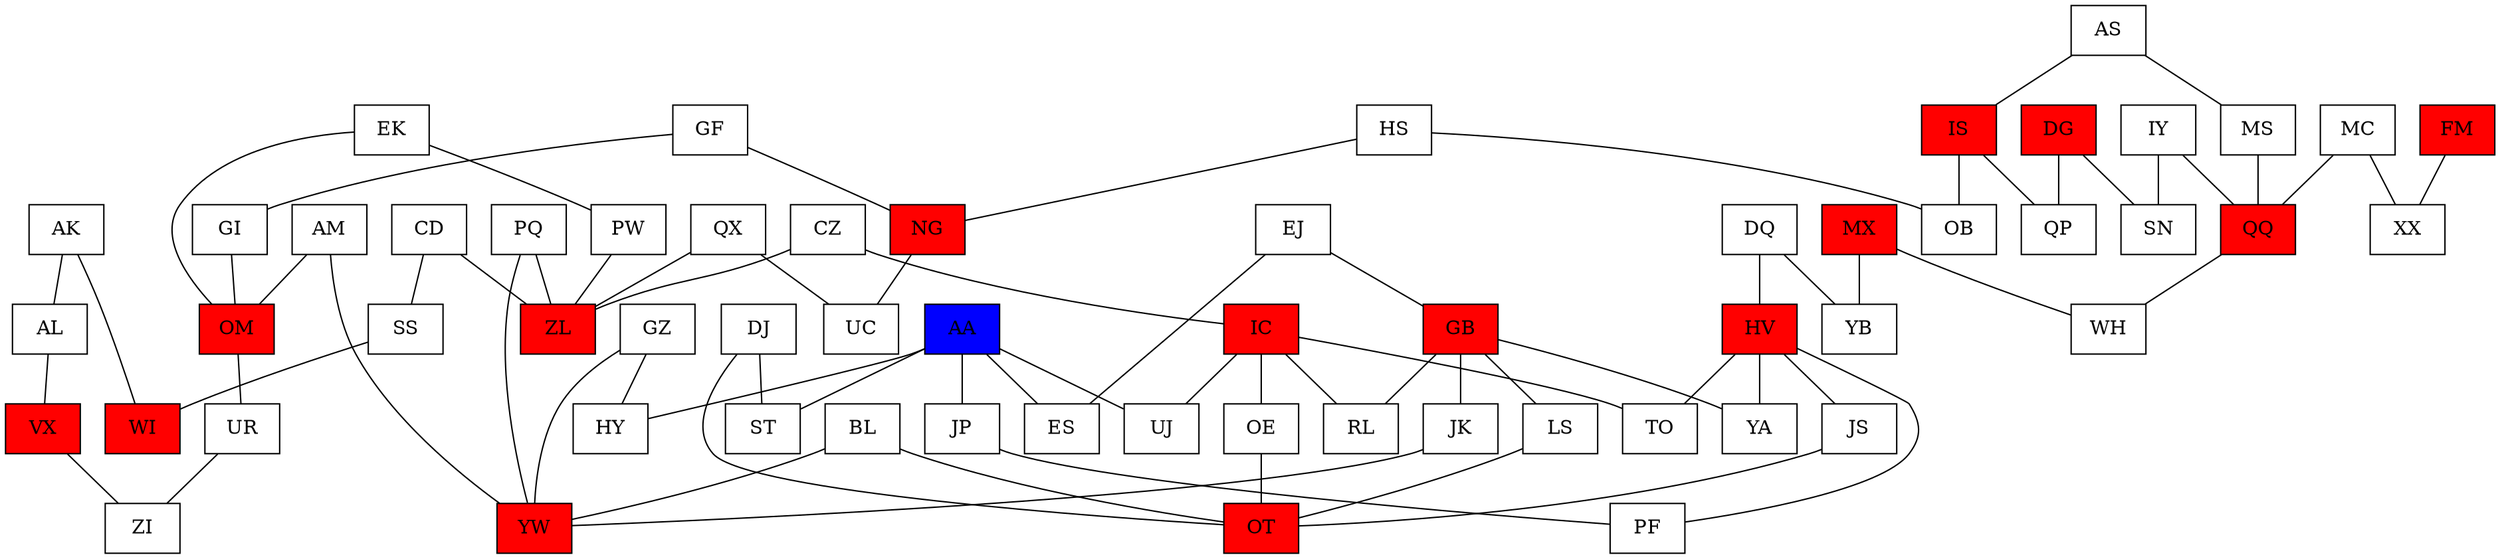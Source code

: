 graph G {
AA [label=AA,shape=box,style=filled,fillcolor=blue]
AK [label=AK,shape=box]
AL [label=AL,shape=box]
AM [label=AM,shape=box]
AS [label=AS,shape=box]
BL [label=BL,shape=box]
CD [label=CD,shape=box]
CZ [label=CZ,shape=box]
DG [label=DG,shape=box,style=filled,fillcolor=red]
DJ [label=DJ,shape=box]
DQ [label=DQ,shape=box]
EJ [label=EJ,shape=box]
EK [label=EK,shape=box]
ES [label=ES,shape=box]
FM [label=FM,shape=box,style=filled,fillcolor=red]
GB [label=GB,shape=box,style=filled,fillcolor=red]
GF [label=GF,shape=box]
GI [label=GI,shape=box]
GZ [label=GZ,shape=box]
HS [label=HS,shape=box]
HV [label=HV,shape=box,style=filled,fillcolor=red]
HY [label=HY,shape=box]
IC [label=IC,shape=box,style=filled,fillcolor=red]
IS [label=IS,shape=box,style=filled,fillcolor=red]
IY [label=IY,shape=box]
JK [label=JK,shape=box]
JP [label=JP,shape=box]
JS [label=JS,shape=box]
LS [label=LS,shape=box]
MC [label=MC,shape=box]
MS [label=MS,shape=box]
MX [label=MX,shape=box,style=filled,fillcolor=red]
NG [label=NG,shape=box,style=filled,fillcolor=red]
OB [label=OB,shape=box]
OE [label=OE,shape=box]
OM [label=OM,shape=box,style=filled,fillcolor=red]
OT [label=OT,shape=box,style=filled,fillcolor=red]
PF [label=PF,shape=box]
PQ [label=PQ,shape=box]
PW [label=PW,shape=box]
QP [label=QP,shape=box]
QQ [label=QQ,shape=box,style=filled,fillcolor=red]
QX [label=QX,shape=box]
RL [label=RL,shape=box]
SN [label=SN,shape=box]
SS [label=SS,shape=box]
ST [label=ST,shape=box]
TO [label=TO,shape=box]
UC [label=UC,shape=box]
UJ [label=UJ,shape=box]
UR [label=UR,shape=box]
VX [label=VX,shape=box,style=filled,fillcolor=red]
WH [label=WH,shape=box]
WI [label=WI,shape=box,style=filled,fillcolor=red]
XX [label=XX,shape=box]
YA [label=YA,shape=box]
YB [label=YB,shape=box]
YW [label=YW,shape=box,style=filled,fillcolor=red]
ZI [label=ZI,shape=box]
ZL [label=ZL,shape=box,style=filled,fillcolor=red]
AA -- UJ;
AA -- ES;
AA -- JP;
AA -- HY;
AA -- ST;
AK -- WI;
AK -- AL;
AL -- VX;
AM -- OM;
AM -- YW;
AS -- IS;
AS -- MS;
BL -- YW;
BL -- OT;
CD -- SS;
CD -- ZL;
CZ -- IC;
CZ -- ZL;
DG -- QP;
DG -- SN;
DJ -- OT;
DJ -- ST;
DQ -- YB;
DQ -- HV;
EJ -- GB;
EJ -- ES;
EK -- OM;
EK -- PW;
FM -- XX;
GB -- LS;
GB -- RL;
GB -- JK;
GB -- YA;
GF -- GI;
GF -- NG;
GI -- OM;
GZ -- HY;
GZ -- YW;
HS -- NG;
HS -- OB;
HV -- YA;
HV -- TO;
HV -- JS;
HV -- PF;
IC -- OE;
IC -- UJ;
IC -- TO;
IC -- RL;
IS -- OB;
IS -- QP;
IY -- QQ;
IY -- SN;
JK -- YW;
JP -- PF;
JS -- OT;
LS -- OT;
MC -- XX;
MC -- QQ;
MS -- QQ;
MX -- WH;
MX -- YB;
NG -- UC;
OE -- OT;
OM -- UR;
PQ -- ZL;
PQ -- YW;
PW -- ZL;
QQ -- WH;
QX -- UC;
QX -- ZL;
SS -- WI;
UR -- ZI;
VX -- ZI;
}
